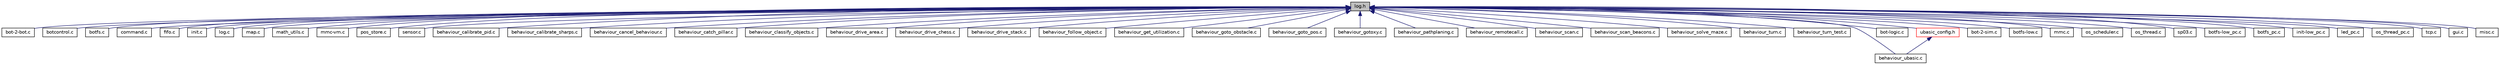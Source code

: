 digraph G
{
  edge [fontname="Helvetica",fontsize="10",labelfontname="Helvetica",labelfontsize="10"];
  node [fontname="Helvetica",fontsize="10",shape=record];
  Node1 [label="log.h",height=0.2,width=0.4,color="black", fillcolor="grey75", style="filled" fontcolor="black"];
  Node1 -> Node2 [dir="back",color="midnightblue",fontsize="10",style="solid",fontname="Helvetica"];
  Node2 [label="bot-2-bot.c",height=0.2,width=0.4,color="black", fillcolor="white", style="filled",URL="$bot-2-bot_8c.html",tooltip="Bot-2-Bot-Kommunikation."];
  Node1 -> Node3 [dir="back",color="midnightblue",fontsize="10",style="solid",fontname="Helvetica"];
  Node3 [label="botcontrol.c",height=0.2,width=0.4,color="black", fillcolor="white", style="filled",URL="$botcontrol_8c.html",tooltip="High-level Steuerungsroutinen, z.B."];
  Node1 -> Node4 [dir="back",color="midnightblue",fontsize="10",style="solid",fontname="Helvetica"];
  Node4 [label="botfs.c",height=0.2,width=0.4,color="black", fillcolor="white", style="filled",URL="$botfs_8c.html",tooltip="Dateisystem BotFS."];
  Node1 -> Node5 [dir="back",color="midnightblue",fontsize="10",style="solid",fontname="Helvetica"];
  Node5 [label="command.c",height=0.2,width=0.4,color="black", fillcolor="white", style="filled",URL="$command_8c.html",tooltip="Kommando-Management."];
  Node1 -> Node6 [dir="back",color="midnightblue",fontsize="10",style="solid",fontname="Helvetica"];
  Node6 [label="fifo.c",height=0.2,width=0.4,color="black", fillcolor="white", style="filled",URL="$fifo_8c.html",tooltip="Implementierung einer FIFO."];
  Node1 -> Node7 [dir="back",color="midnightblue",fontsize="10",style="solid",fontname="Helvetica"];
  Node7 [label="init.c",height=0.2,width=0.4,color="black", fillcolor="white", style="filled",URL="$init_8c.html",tooltip="Initialisierungsroutinen."];
  Node1 -> Node8 [dir="back",color="midnightblue",fontsize="10",style="solid",fontname="Helvetica"];
  Node8 [label="log.c",height=0.2,width=0.4,color="black", fillcolor="white", style="filled",URL="$log_8c.html",tooltip="Routinen zum Loggen von Informationen."];
  Node1 -> Node9 [dir="back",color="midnightblue",fontsize="10",style="solid",fontname="Helvetica"];
  Node9 [label="map.c",height=0.2,width=0.4,color="black", fillcolor="white", style="filled",URL="$map_8c.html",tooltip="Karte."];
  Node1 -> Node10 [dir="back",color="midnightblue",fontsize="10",style="solid",fontname="Helvetica"];
  Node10 [label="math_utils.c",height=0.2,width=0.4,color="black", fillcolor="white", style="filled",URL="$math__utils_8c.html",tooltip="Hilfsfunktionen fuer mathematische Dinge, architekturunabhaengig."];
  Node1 -> Node11 [dir="back",color="midnightblue",fontsize="10",style="solid",fontname="Helvetica"];
  Node11 [label="mmc-vm.c",height=0.2,width=0.4,color="black", fillcolor="white", style="filled",URL="$mmc-vm_8c.html",tooltip="Virtual Memory Management mit MMC / SD-Card."];
  Node1 -> Node12 [dir="back",color="midnightblue",fontsize="10",style="solid",fontname="Helvetica"];
  Node12 [label="pos_store.c",height=0.2,width=0.4,color="black", fillcolor="white", style="filled",URL="$pos__store_8c.html",tooltip="Implementierung eines Positionsspeichers mit den ueblichen Stackbefehlen push(), pop() und FIFO-Befeh..."];
  Node1 -> Node13 [dir="back",color="midnightblue",fontsize="10",style="solid",fontname="Helvetica"];
  Node13 [label="sensor.c",height=0.2,width=0.4,color="black", fillcolor="white", style="filled",URL="$sensor_8c.html",tooltip="Architekturunabhaengiger Teil der Sensorsteuerung."];
  Node1 -> Node14 [dir="back",color="midnightblue",fontsize="10",style="solid",fontname="Helvetica"];
  Node14 [label="behaviour_calibrate_pid.c",height=0.2,width=0.4,color="black", fillcolor="white", style="filled",URL="$behaviour__calibrate__pid_8c.html",tooltip="Kalibriert die Motorregelung des Bots."];
  Node1 -> Node15 [dir="back",color="midnightblue",fontsize="10",style="solid",fontname="Helvetica"];
  Node15 [label="behaviour_calibrate_sharps.c",height=0.2,width=0.4,color="black", fillcolor="white", style="filled",URL="$behaviour__calibrate__sharps_8c.html",tooltip="Kalibriert die Distanzsensoren des Bots."];
  Node1 -> Node16 [dir="back",color="midnightblue",fontsize="10",style="solid",fontname="Helvetica"];
  Node16 [label="behaviour_cancel_behaviour.c",height=0.2,width=0.4,color="black", fillcolor="white", style="filled",URL="$behaviour__cancel__behaviour_8c.html",tooltip="Deaktiviert ein anderes Verhalten in Abhaengigkeit einer Check-Funktion."];
  Node1 -> Node17 [dir="back",color="midnightblue",fontsize="10",style="solid",fontname="Helvetica"];
  Node17 [label="behaviour_catch_pillar.c",height=0.2,width=0.4,color="black", fillcolor="white", style="filled",URL="$behaviour__catch__pillar_8c.html",tooltip="Sucht nach einer Dose und faengt sie ein."];
  Node1 -> Node18 [dir="back",color="midnightblue",fontsize="10",style="solid",fontname="Helvetica"];
  Node18 [label="behaviour_classify_objects.c",height=0.2,width=0.4,color="black", fillcolor="white", style="filled",URL="$behaviour__classify__objects_8c.html",tooltip="Teilt Objekte nach ihrer Farbe in Klassen ein und transportiert sie ins Lager der Klasse..."];
  Node1 -> Node19 [dir="back",color="midnightblue",fontsize="10",style="solid",fontname="Helvetica"];
  Node19 [label="behaviour_drive_area.c",height=0.2,width=0.4,color="black", fillcolor="white", style="filled",URL="$behaviour__drive__area_8c.html",tooltip="Flaechendeckendes Fahren als Verhalten (Staubsauger)"];
  Node1 -> Node20 [dir="back",color="midnightblue",fontsize="10",style="solid",fontname="Helvetica"];
  Node20 [label="behaviour_drive_chess.c",height=0.2,width=0.4,color="black", fillcolor="white", style="filled",URL="$behaviour__drive__chess_8c.html",tooltip="Der Bot spielt Schach."];
  Node1 -> Node21 [dir="back",color="midnightblue",fontsize="10",style="solid",fontname="Helvetica"];
  Node21 [label="behaviour_drive_stack.c",height=0.2,width=0.4,color="black", fillcolor="white", style="filled",URL="$behaviour__drive__stack_8c.html",tooltip="Anfahren aller auf dem Stack befindlichen Punkte."];
  Node1 -> Node22 [dir="back",color="midnightblue",fontsize="10",style="solid",fontname="Helvetica"];
  Node22 [label="behaviour_follow_object.c",height=0.2,width=0.4,color="black", fillcolor="white", style="filled",URL="$behaviour__follow__object_8c.html",tooltip="Verfolgung beweglicher Objekte."];
  Node1 -> Node23 [dir="back",color="midnightblue",fontsize="10",style="solid",fontname="Helvetica"];
  Node23 [label="behaviour_get_utilization.c",height=0.2,width=0.4,color="black", fillcolor="white", style="filled",URL="$behaviour__get__utilization_8c.html",tooltip="Misst die CPU-Auslastung eines anderen Verhaltens."];
  Node1 -> Node24 [dir="back",color="midnightblue",fontsize="10",style="solid",fontname="Helvetica"];
  Node24 [label="behaviour_goto_obstacle.c",height=0.2,width=0.4,color="black", fillcolor="white", style="filled",URL="$behaviour__goto__obstacle_8c.html",tooltip="Anfahren eines Hindernisses."];
  Node1 -> Node25 [dir="back",color="midnightblue",fontsize="10",style="solid",fontname="Helvetica"];
  Node25 [label="behaviour_goto_pos.c",height=0.2,width=0.4,color="black", fillcolor="white", style="filled",URL="$behaviour__goto__pos_8c.html",tooltip="Anfahren einer Position."];
  Node1 -> Node26 [dir="back",color="midnightblue",fontsize="10",style="solid",fontname="Helvetica"];
  Node26 [label="behaviour_gotoxy.c",height=0.2,width=0.4,color="black", fillcolor="white", style="filled",URL="$behaviour__gotoxy_8c.html",tooltip="Bot faehrt eine Position an."];
  Node1 -> Node27 [dir="back",color="midnightblue",fontsize="10",style="solid",fontname="Helvetica"];
  Node27 [label="behaviour_pathplaning.c",height=0.2,width=0.4,color="black", fillcolor="white", style="filled",URL="$behaviour__pathplaning_8c.html",tooltip="Wave-Pfadplanungsverhalten."];
  Node1 -> Node28 [dir="back",color="midnightblue",fontsize="10",style="solid",fontname="Helvetica"];
  Node28 [label="behaviour_remotecall.c",height=0.2,width=0.4,color="black", fillcolor="white", style="filled",URL="$behaviour__remotecall_8c.html",tooltip="Ruft auf ein Kommando hin andere Verhalten auf und bestaetigt dann ihre Ausfuehrung."];
  Node1 -> Node29 [dir="back",color="midnightblue",fontsize="10",style="solid",fontname="Helvetica"];
  Node29 [label="behaviour_scan.c",height=0.2,width=0.4,color="black", fillcolor="white", style="filled",URL="$behaviour__scan_8c.html",tooltip="Scannt die Umgebung und traegt sie in die Karte ein."];
  Node1 -> Node30 [dir="back",color="midnightblue",fontsize="10",style="solid",fontname="Helvetica"];
  Node30 [label="behaviour_scan_beacons.c",height=0.2,width=0.4,color="black", fillcolor="white", style="filled",URL="$behaviour__scan__beacons_8c.html",tooltip="Verhalten, das Landmarken im Umkreis des Bots sucht und die Bot-Position aktualisiert, falls drei oder mehr Landmarken gefunden wurden."];
  Node1 -> Node31 [dir="back",color="midnightblue",fontsize="10",style="solid",fontname="Helvetica"];
  Node31 [label="behaviour_solve_maze.c",height=0.2,width=0.4,color="black", fillcolor="white", style="filled",URL="$behaviour__solve__maze_8c.html",tooltip="Wandfolger durchs Labyrinth."];
  Node1 -> Node32 [dir="back",color="midnightblue",fontsize="10",style="solid",fontname="Helvetica"];
  Node32 [label="behaviour_turn.c",height=0.2,width=0.4,color="black", fillcolor="white", style="filled",URL="$behaviour__turn_8c.html",tooltip="Drehe den Bot."];
  Node1 -> Node33 [dir="back",color="midnightblue",fontsize="10",style="solid",fontname="Helvetica"];
  Node33 [label="behaviour_turn_test.c",height=0.2,width=0.4,color="black", fillcolor="white", style="filled",URL="$behaviour__turn__test_8c.html",tooltip="Fuehrt mehrere Drehungen mit bot_turn() aus und misst die Fehler."];
  Node1 -> Node34 [dir="back",color="midnightblue",fontsize="10",style="solid",fontname="Helvetica"];
  Node34 [label="behaviour_ubasic.c",height=0.2,width=0.4,color="black", fillcolor="white", style="filled",URL="$behaviour__ubasic_8c.html",tooltip="Basic-Interpreter als Verhalten."];
  Node1 -> Node35 [dir="back",color="midnightblue",fontsize="10",style="solid",fontname="Helvetica"];
  Node35 [label="bot-logic.c",height=0.2,width=0.4,color="black", fillcolor="white", style="filled",URL="$bot-logic_8c.html",tooltip="High-Level Routinen fuer die Steuerung des c&#39;t-Bots."];
  Node1 -> Node36 [dir="back",color="midnightblue",fontsize="10",style="solid",fontname="Helvetica"];
  Node36 [label="ubasic_config.h",height=0.2,width=0.4,color="red", fillcolor="white", style="filled",URL="$ubasic__config_8h.html"];
  Node36 -> Node34 [dir="back",color="midnightblue",fontsize="10",style="solid",fontname="Helvetica"];
  Node1 -> Node37 [dir="back",color="midnightblue",fontsize="10",style="solid",fontname="Helvetica"];
  Node37 [label="bot-2-sim.c",height=0.2,width=0.4,color="black", fillcolor="white", style="filled",URL="$bot-2-sim_8c.html",tooltip="Verbindung zwischen c&#39;t-Bot und c&#39;t-Sim."];
  Node1 -> Node38 [dir="back",color="midnightblue",fontsize="10",style="solid",fontname="Helvetica"];
  Node38 [label="botfs-low.c",height=0.2,width=0.4,color="black", fillcolor="white", style="filled",URL="$botfs-low_8c.html",tooltip="Low-Level-Funktionen des Dateisystems BotFS fuer MCU."];
  Node1 -> Node39 [dir="back",color="midnightblue",fontsize="10",style="solid",fontname="Helvetica"];
  Node39 [label="mmc.c",height=0.2,width=0.4,color="black", fillcolor="white", style="filled",URL="$mmc_8c.html",tooltip="Routinen zum Auslesen/Schreiben einer MMC-Karte."];
  Node1 -> Node40 [dir="back",color="midnightblue",fontsize="10",style="solid",fontname="Helvetica"];
  Node40 [label="os_scheduler.c",height=0.2,width=0.4,color="black", fillcolor="white", style="filled",URL="$os__scheduler_8c.html",tooltip="Mini-Scheduler fuer BotOS."];
  Node1 -> Node41 [dir="back",color="midnightblue",fontsize="10",style="solid",fontname="Helvetica"];
  Node41 [label="os_thread.c",height=0.2,width=0.4,color="black", fillcolor="white", style="filled",URL="$os__thread_8c.html",tooltip="Threadmanagement fuer BotOS."];
  Node1 -> Node42 [dir="back",color="midnightblue",fontsize="10",style="solid",fontname="Helvetica"];
  Node42 [label="sp03.c",height=0.2,width=0.4,color="black", fillcolor="white", style="filled",URL="$sp03_8c.html",tooltip="Ansteuerung des Sprachmoduls SP03 Text to Speech mit TWI aka I2C."];
  Node1 -> Node43 [dir="back",color="midnightblue",fontsize="10",style="solid",fontname="Helvetica"];
  Node43 [label="botfs-low_pc.c",height=0.2,width=0.4,color="black", fillcolor="white", style="filled",URL="$botfs-low__pc_8c.html",tooltip="Low-Level-Funktionen des Dateisystems BotFS fuer PC."];
  Node1 -> Node44 [dir="back",color="midnightblue",fontsize="10",style="solid",fontname="Helvetica"];
  Node44 [label="botfs_pc.c",height=0.2,width=0.4,color="black", fillcolor="white", style="filled",URL="$botfs__pc_8c.html",tooltip="PC-only Teile des Dateisystems BotFS."];
  Node1 -> Node45 [dir="back",color="midnightblue",fontsize="10",style="solid",fontname="Helvetica"];
  Node45 [label="init-low_pc.c",height=0.2,width=0.4,color="black", fillcolor="white", style="filled",URL="$init-low__pc_8c.html",tooltip="Initialisierungsroutinen fuer PC."];
  Node1 -> Node46 [dir="back",color="midnightblue",fontsize="10",style="solid",fontname="Helvetica"];
  Node46 [label="led_pc.c",height=0.2,width=0.4,color="black", fillcolor="white", style="filled",URL="$led__pc_8c.html",tooltip="Routinen zur LED-Steuerung."];
  Node1 -> Node47 [dir="back",color="midnightblue",fontsize="10",style="solid",fontname="Helvetica"];
  Node47 [label="os_thread_pc.c",height=0.2,width=0.4,color="black", fillcolor="white", style="filled",URL="$os__thread__pc_8c.html",tooltip="Threadmanagement fuer BotOS (PC)"];
  Node1 -> Node48 [dir="back",color="midnightblue",fontsize="10",style="solid",fontname="Helvetica"];
  Node48 [label="tcp.c",height=0.2,width=0.4,color="black", fillcolor="white", style="filled",URL="$tcp_8c.html",tooltip="TCP/IP-Kommunikation."];
  Node1 -> Node49 [dir="back",color="midnightblue",fontsize="10",style="solid",fontname="Helvetica"];
  Node49 [label="gui.c",height=0.2,width=0.4,color="black", fillcolor="white", style="filled",URL="$gui_8c.html",tooltip="Display-GUI des Bots."];
  Node1 -> Node50 [dir="back",color="midnightblue",fontsize="10",style="solid",fontname="Helvetica"];
  Node50 [label="misc.c",height=0.2,width=0.4,color="black", fillcolor="white", style="filled",URL="$misc_8c.html",tooltip="Sonstige Display-Anzeigefunktionen, die in keine andere Datei so richtig passen."];
}
